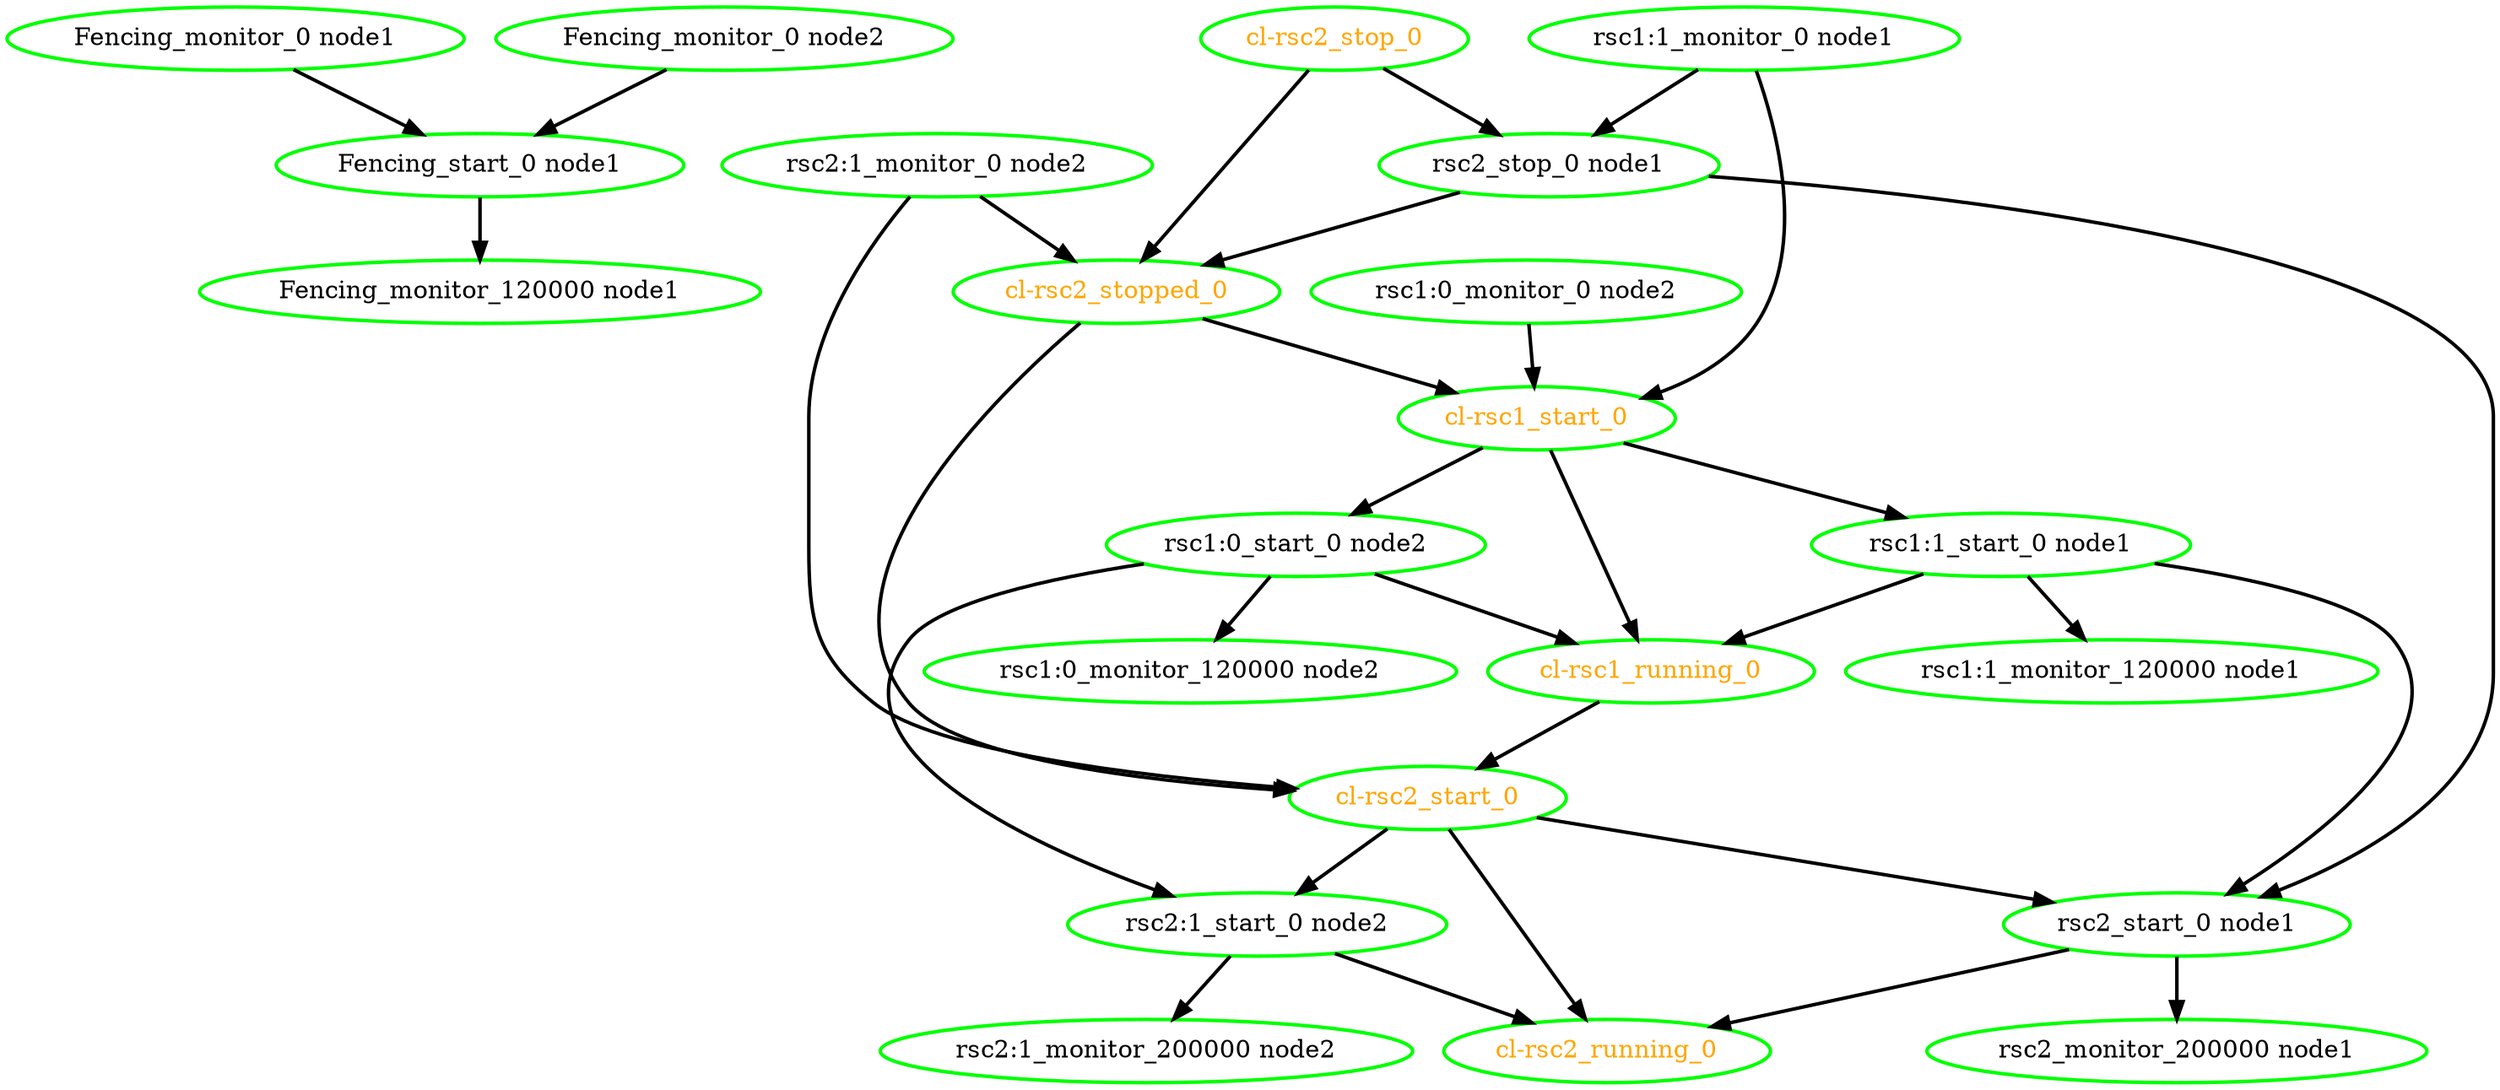  digraph "g" {
"Fencing_monitor_0 node1" -> "Fencing_start_0 node1" [ style = bold]
"Fencing_monitor_0 node1" [ style=bold color="green" fontcolor="black"]
"Fencing_monitor_0 node2" -> "Fencing_start_0 node1" [ style = bold]
"Fencing_monitor_0 node2" [ style=bold color="green" fontcolor="black"]
"Fencing_monitor_120000 node1" [ style=bold color="green" fontcolor="black"]
"Fencing_start_0 node1" -> "Fencing_monitor_120000 node1" [ style = bold]
"Fencing_start_0 node1" [ style=bold color="green" fontcolor="black"]
"cl-rsc1_running_0" -> "cl-rsc2_start_0" [ style = bold]
"cl-rsc1_running_0" [ style=bold color="green" fontcolor="orange"]
"cl-rsc1_start_0" -> "cl-rsc1_running_0" [ style = bold]
"cl-rsc1_start_0" -> "rsc1:0_start_0 node2" [ style = bold]
"cl-rsc1_start_0" -> "rsc1:1_start_0 node1" [ style = bold]
"cl-rsc1_start_0" [ style=bold color="green" fontcolor="orange"]
"cl-rsc2_running_0" [ style=bold color="green" fontcolor="orange"]
"cl-rsc2_start_0" -> "cl-rsc2_running_0" [ style = bold]
"cl-rsc2_start_0" -> "rsc2:1_start_0 node2" [ style = bold]
"cl-rsc2_start_0" -> "rsc2_start_0 node1" [ style = bold]
"cl-rsc2_start_0" [ style=bold color="green" fontcolor="orange"]
"cl-rsc2_stop_0" -> "cl-rsc2_stopped_0" [ style = bold]
"cl-rsc2_stop_0" -> "rsc2_stop_0 node1" [ style = bold]
"cl-rsc2_stop_0" [ style=bold color="green" fontcolor="orange"]
"cl-rsc2_stopped_0" -> "cl-rsc1_start_0" [ style = bold]
"cl-rsc2_stopped_0" -> "cl-rsc2_start_0" [ style = bold]
"cl-rsc2_stopped_0" [ style=bold color="green" fontcolor="orange"]
"rsc1:0_monitor_0 node2" -> "cl-rsc1_start_0" [ style = bold]
"rsc1:0_monitor_0 node2" [ style=bold color="green" fontcolor="black"]
"rsc1:0_monitor_120000 node2" [ style=bold color="green" fontcolor="black"]
"rsc1:0_start_0 node2" -> "cl-rsc1_running_0" [ style = bold]
"rsc1:0_start_0 node2" -> "rsc1:0_monitor_120000 node2" [ style = bold]
"rsc1:0_start_0 node2" -> "rsc2:1_start_0 node2" [ style = bold]
"rsc1:0_start_0 node2" [ style=bold color="green" fontcolor="black"]
"rsc1:1_monitor_0 node1" -> "cl-rsc1_start_0" [ style = bold]
"rsc1:1_monitor_0 node1" -> "rsc2_stop_0 node1" [ style = bold]
"rsc1:1_monitor_0 node1" [ style=bold color="green" fontcolor="black"]
"rsc1:1_monitor_120000 node1" [ style=bold color="green" fontcolor="black"]
"rsc1:1_start_0 node1" -> "cl-rsc1_running_0" [ style = bold]
"rsc1:1_start_0 node1" -> "rsc1:1_monitor_120000 node1" [ style = bold]
"rsc1:1_start_0 node1" -> "rsc2_start_0 node1" [ style = bold]
"rsc1:1_start_0 node1" [ style=bold color="green" fontcolor="black"]
"rsc2:1_monitor_0 node2" -> "cl-rsc2_start_0" [ style = bold]
"rsc2:1_monitor_0 node2" -> "cl-rsc2_stopped_0" [ style = bold]
"rsc2:1_monitor_0 node2" [ style=bold color="green" fontcolor="black"]
"rsc2:1_monitor_200000 node2" [ style=bold color="green" fontcolor="black"]
"rsc2:1_start_0 node2" -> "cl-rsc2_running_0" [ style = bold]
"rsc2:1_start_0 node2" -> "rsc2:1_monitor_200000 node2" [ style = bold]
"rsc2:1_start_0 node2" [ style=bold color="green" fontcolor="black"]
"rsc2_monitor_200000 node1" [ style=bold color="green" fontcolor="black"]
"rsc2_start_0 node1" -> "cl-rsc2_running_0" [ style = bold]
"rsc2_start_0 node1" -> "rsc2_monitor_200000 node1" [ style = bold]
"rsc2_start_0 node1" [ style=bold color="green" fontcolor="black"]
"rsc2_stop_0 node1" -> "cl-rsc2_stopped_0" [ style = bold]
"rsc2_stop_0 node1" -> "rsc2_start_0 node1" [ style = bold]
"rsc2_stop_0 node1" [ style=bold color="green" fontcolor="black"]
}
